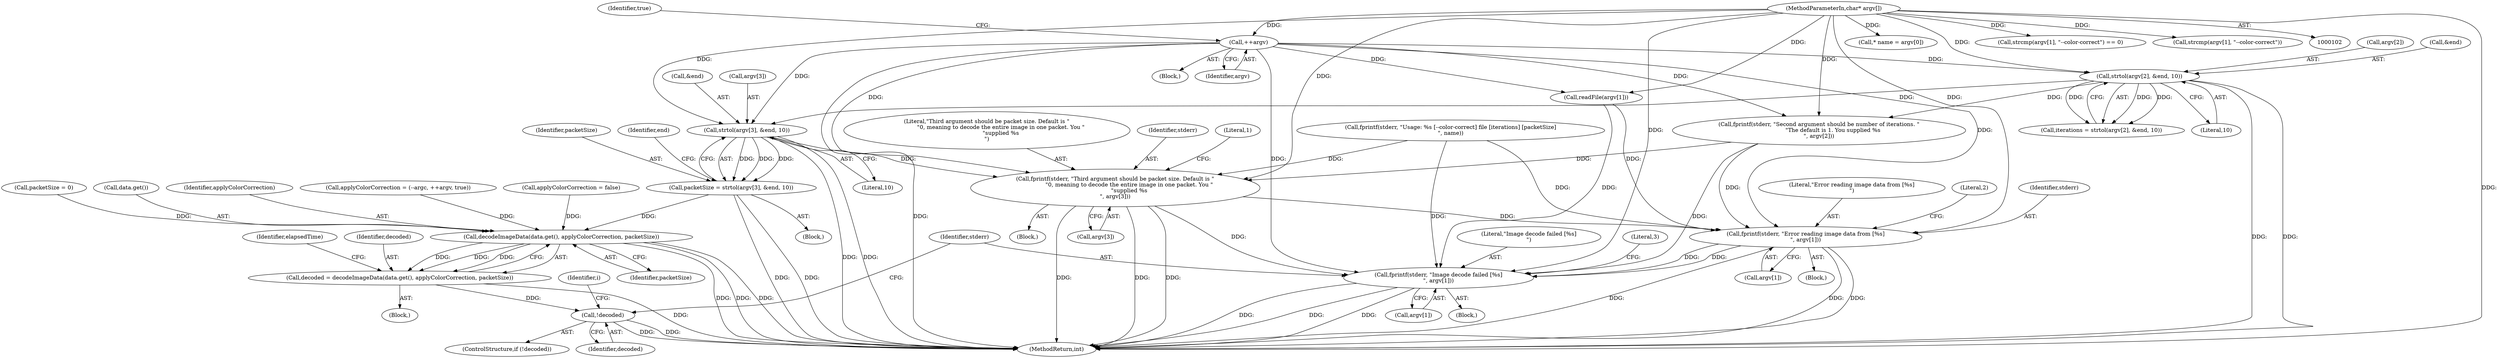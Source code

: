 digraph "0_Chrome_0d151e09e13a704e9738ea913d117df7282e6c7d_1@array" {
"1000202" [label="(Call,strtol(argv[3], &end, 10))"];
"1000134" [label="(Call,++argv)"];
"1000104" [label="(MethodParameterIn,char* argv[])"];
"1000163" [label="(Call,strtol(argv[2], &end, 10))"];
"1000200" [label="(Call,packetSize = strtol(argv[3], &end, 10))"];
"1000273" [label="(Call,decodeImageData(data.get(), applyColorCorrection, packetSize))"];
"1000271" [label="(Call,decoded = decodeImageData(data.get(), applyColorCorrection, packetSize))"];
"1000287" [label="(Call,!decoded)"];
"1000215" [label="(Call,fprintf(stderr, \"Third argument should be packet size. Default is \"\n                \"0, meaning to decode the entire image in one packet. You \"\n                \"supplied %s\n\", argv[3]))"];
"1000242" [label="(Call,fprintf(stderr, \"Error reading image data from [%s]\n\", argv[1]))"];
"1000290" [label="(Call,fprintf(stderr, \"Image decode failed [%s]\n\", argv[1]))"];
"1000133" [label="(Block,)"];
"1000161" [label="(Call,iterations = strtol(argv[2], &end, 10))"];
"1000288" [label="(Identifier,decoded)"];
"1000241" [label="(Block,)"];
"1000289" [label="(Block,)"];
"1000275" [label="(Identifier,applyColorCorrection)"];
"1000128" [label="(Call,applyColorCorrection = (--argc, ++argv, true))"];
"1000265" [label="(Block,)"];
"1000279" [label="(Identifier,elapsedTime)"];
"1000291" [label="(Identifier,stderr)"];
"1000218" [label="(Call,argv[3])"];
"1000200" [label="(Call,packetSize = strtol(argv[3], &end, 10))"];
"1000134" [label="(Call,++argv)"];
"1000203" [label="(Call,argv[3])"];
"1000195" [label="(Block,)"];
"1000286" [label="(ControlStructure,if (!decoded))"];
"1000264" [label="(Identifier,i)"];
"1000212" [label="(Identifier,end)"];
"1000164" [label="(Call,argv[2])"];
"1000142" [label="(Call,fprintf(stderr, \"Usage: %s [--color-correct] file [iterations] [packetSize]\n\", name))"];
"1000292" [label="(Literal,\"Image decode failed [%s]\n\")"];
"1000272" [label="(Identifier,decoded)"];
"1000217" [label="(Literal,\"Third argument should be packet size. Default is \"\n                \"0, meaning to decode the entire image in one packet. You \"\n                \"supplied %s\n\")"];
"1000214" [label="(Block,)"];
"1000201" [label="(Identifier,packetSize)"];
"1000244" [label="(Literal,\"Error reading image data from [%s]\n\")"];
"1000249" [label="(Literal,2)"];
"1000107" [label="(Call,* name = argv[0])"];
"1000135" [label="(Identifier,argv)"];
"1000290" [label="(Call,fprintf(stderr, \"Image decode failed [%s]\n\", argv[1]))"];
"1000121" [label="(Call,strcmp(argv[1], \"--color-correct\") == 0)"];
"1000273" [label="(Call,decodeImageData(data.get(), applyColorCorrection, packetSize))"];
"1000231" [label="(Call,readFile(argv[1]))"];
"1000245" [label="(Call,argv[1])"];
"1000242" [label="(Call,fprintf(stderr, \"Error reading image data from [%s]\n\", argv[1]))"];
"1000215" [label="(Call,fprintf(stderr, \"Third argument should be packet size. Default is \"\n                \"0, meaning to decode the entire image in one packet. You \"\n                \"supplied %s\n\", argv[3]))"];
"1000206" [label="(Call,&end)"];
"1000271" [label="(Call,decoded = decodeImageData(data.get(), applyColorCorrection, packetSize))"];
"1000163" [label="(Call,strtol(argv[2], &end, 10))"];
"1000312" [label="(MethodReturn,int)"];
"1000276" [label="(Identifier,packetSize)"];
"1000113" [label="(Call,applyColorCorrection = false)"];
"1000287" [label="(Call,!decoded)"];
"1000243" [label="(Identifier,stderr)"];
"1000293" [label="(Call,argv[1])"];
"1000297" [label="(Literal,3)"];
"1000122" [label="(Call,strcmp(argv[1], \"--color-correct\"))"];
"1000208" [label="(Literal,10)"];
"1000188" [label="(Call,packetSize = 0)"];
"1000216" [label="(Identifier,stderr)"];
"1000179" [label="(Call,fprintf(stderr, \"Second argument should be number of iterations. \"\n                \"The default is 1. You supplied %s\n\", argv[2]))"];
"1000202" [label="(Call,strtol(argv[3], &end, 10))"];
"1000222" [label="(Literal,1)"];
"1000167" [label="(Call,&end)"];
"1000104" [label="(MethodParameterIn,char* argv[])"];
"1000169" [label="(Literal,10)"];
"1000274" [label="(Call,data.get())"];
"1000136" [label="(Identifier,true)"];
"1000202" -> "1000200"  [label="AST: "];
"1000202" -> "1000208"  [label="CFG: "];
"1000203" -> "1000202"  [label="AST: "];
"1000206" -> "1000202"  [label="AST: "];
"1000208" -> "1000202"  [label="AST: "];
"1000200" -> "1000202"  [label="CFG: "];
"1000202" -> "1000312"  [label="DDG: "];
"1000202" -> "1000312"  [label="DDG: "];
"1000202" -> "1000200"  [label="DDG: "];
"1000202" -> "1000200"  [label="DDG: "];
"1000202" -> "1000200"  [label="DDG: "];
"1000134" -> "1000202"  [label="DDG: "];
"1000104" -> "1000202"  [label="DDG: "];
"1000163" -> "1000202"  [label="DDG: "];
"1000202" -> "1000215"  [label="DDG: "];
"1000134" -> "1000133"  [label="AST: "];
"1000134" -> "1000135"  [label="CFG: "];
"1000135" -> "1000134"  [label="AST: "];
"1000136" -> "1000134"  [label="CFG: "];
"1000134" -> "1000312"  [label="DDG: "];
"1000104" -> "1000134"  [label="DDG: "];
"1000134" -> "1000163"  [label="DDG: "];
"1000134" -> "1000179"  [label="DDG: "];
"1000134" -> "1000215"  [label="DDG: "];
"1000134" -> "1000231"  [label="DDG: "];
"1000134" -> "1000242"  [label="DDG: "];
"1000134" -> "1000290"  [label="DDG: "];
"1000104" -> "1000102"  [label="AST: "];
"1000104" -> "1000312"  [label="DDG: "];
"1000104" -> "1000107"  [label="DDG: "];
"1000104" -> "1000121"  [label="DDG: "];
"1000104" -> "1000122"  [label="DDG: "];
"1000104" -> "1000163"  [label="DDG: "];
"1000104" -> "1000179"  [label="DDG: "];
"1000104" -> "1000215"  [label="DDG: "];
"1000104" -> "1000231"  [label="DDG: "];
"1000104" -> "1000242"  [label="DDG: "];
"1000104" -> "1000290"  [label="DDG: "];
"1000163" -> "1000161"  [label="AST: "];
"1000163" -> "1000169"  [label="CFG: "];
"1000164" -> "1000163"  [label="AST: "];
"1000167" -> "1000163"  [label="AST: "];
"1000169" -> "1000163"  [label="AST: "];
"1000161" -> "1000163"  [label="CFG: "];
"1000163" -> "1000312"  [label="DDG: "];
"1000163" -> "1000312"  [label="DDG: "];
"1000163" -> "1000161"  [label="DDG: "];
"1000163" -> "1000161"  [label="DDG: "];
"1000163" -> "1000161"  [label="DDG: "];
"1000163" -> "1000179"  [label="DDG: "];
"1000200" -> "1000195"  [label="AST: "];
"1000201" -> "1000200"  [label="AST: "];
"1000212" -> "1000200"  [label="CFG: "];
"1000200" -> "1000312"  [label="DDG: "];
"1000200" -> "1000312"  [label="DDG: "];
"1000200" -> "1000273"  [label="DDG: "];
"1000273" -> "1000271"  [label="AST: "];
"1000273" -> "1000276"  [label="CFG: "];
"1000274" -> "1000273"  [label="AST: "];
"1000275" -> "1000273"  [label="AST: "];
"1000276" -> "1000273"  [label="AST: "];
"1000271" -> "1000273"  [label="CFG: "];
"1000273" -> "1000312"  [label="DDG: "];
"1000273" -> "1000312"  [label="DDG: "];
"1000273" -> "1000312"  [label="DDG: "];
"1000273" -> "1000271"  [label="DDG: "];
"1000273" -> "1000271"  [label="DDG: "];
"1000273" -> "1000271"  [label="DDG: "];
"1000113" -> "1000273"  [label="DDG: "];
"1000128" -> "1000273"  [label="DDG: "];
"1000188" -> "1000273"  [label="DDG: "];
"1000271" -> "1000265"  [label="AST: "];
"1000272" -> "1000271"  [label="AST: "];
"1000279" -> "1000271"  [label="CFG: "];
"1000271" -> "1000312"  [label="DDG: "];
"1000271" -> "1000287"  [label="DDG: "];
"1000287" -> "1000286"  [label="AST: "];
"1000287" -> "1000288"  [label="CFG: "];
"1000288" -> "1000287"  [label="AST: "];
"1000291" -> "1000287"  [label="CFG: "];
"1000264" -> "1000287"  [label="CFG: "];
"1000287" -> "1000312"  [label="DDG: "];
"1000287" -> "1000312"  [label="DDG: "];
"1000215" -> "1000214"  [label="AST: "];
"1000215" -> "1000218"  [label="CFG: "];
"1000216" -> "1000215"  [label="AST: "];
"1000217" -> "1000215"  [label="AST: "];
"1000218" -> "1000215"  [label="AST: "];
"1000222" -> "1000215"  [label="CFG: "];
"1000215" -> "1000312"  [label="DDG: "];
"1000215" -> "1000312"  [label="DDG: "];
"1000215" -> "1000312"  [label="DDG: "];
"1000179" -> "1000215"  [label="DDG: "];
"1000142" -> "1000215"  [label="DDG: "];
"1000215" -> "1000242"  [label="DDG: "];
"1000215" -> "1000290"  [label="DDG: "];
"1000242" -> "1000241"  [label="AST: "];
"1000242" -> "1000245"  [label="CFG: "];
"1000243" -> "1000242"  [label="AST: "];
"1000244" -> "1000242"  [label="AST: "];
"1000245" -> "1000242"  [label="AST: "];
"1000249" -> "1000242"  [label="CFG: "];
"1000242" -> "1000312"  [label="DDG: "];
"1000242" -> "1000312"  [label="DDG: "];
"1000242" -> "1000312"  [label="DDG: "];
"1000179" -> "1000242"  [label="DDG: "];
"1000142" -> "1000242"  [label="DDG: "];
"1000231" -> "1000242"  [label="DDG: "];
"1000242" -> "1000290"  [label="DDG: "];
"1000242" -> "1000290"  [label="DDG: "];
"1000290" -> "1000289"  [label="AST: "];
"1000290" -> "1000293"  [label="CFG: "];
"1000291" -> "1000290"  [label="AST: "];
"1000292" -> "1000290"  [label="AST: "];
"1000293" -> "1000290"  [label="AST: "];
"1000297" -> "1000290"  [label="CFG: "];
"1000290" -> "1000312"  [label="DDG: "];
"1000290" -> "1000312"  [label="DDG: "];
"1000290" -> "1000312"  [label="DDG: "];
"1000179" -> "1000290"  [label="DDG: "];
"1000142" -> "1000290"  [label="DDG: "];
"1000231" -> "1000290"  [label="DDG: "];
}
